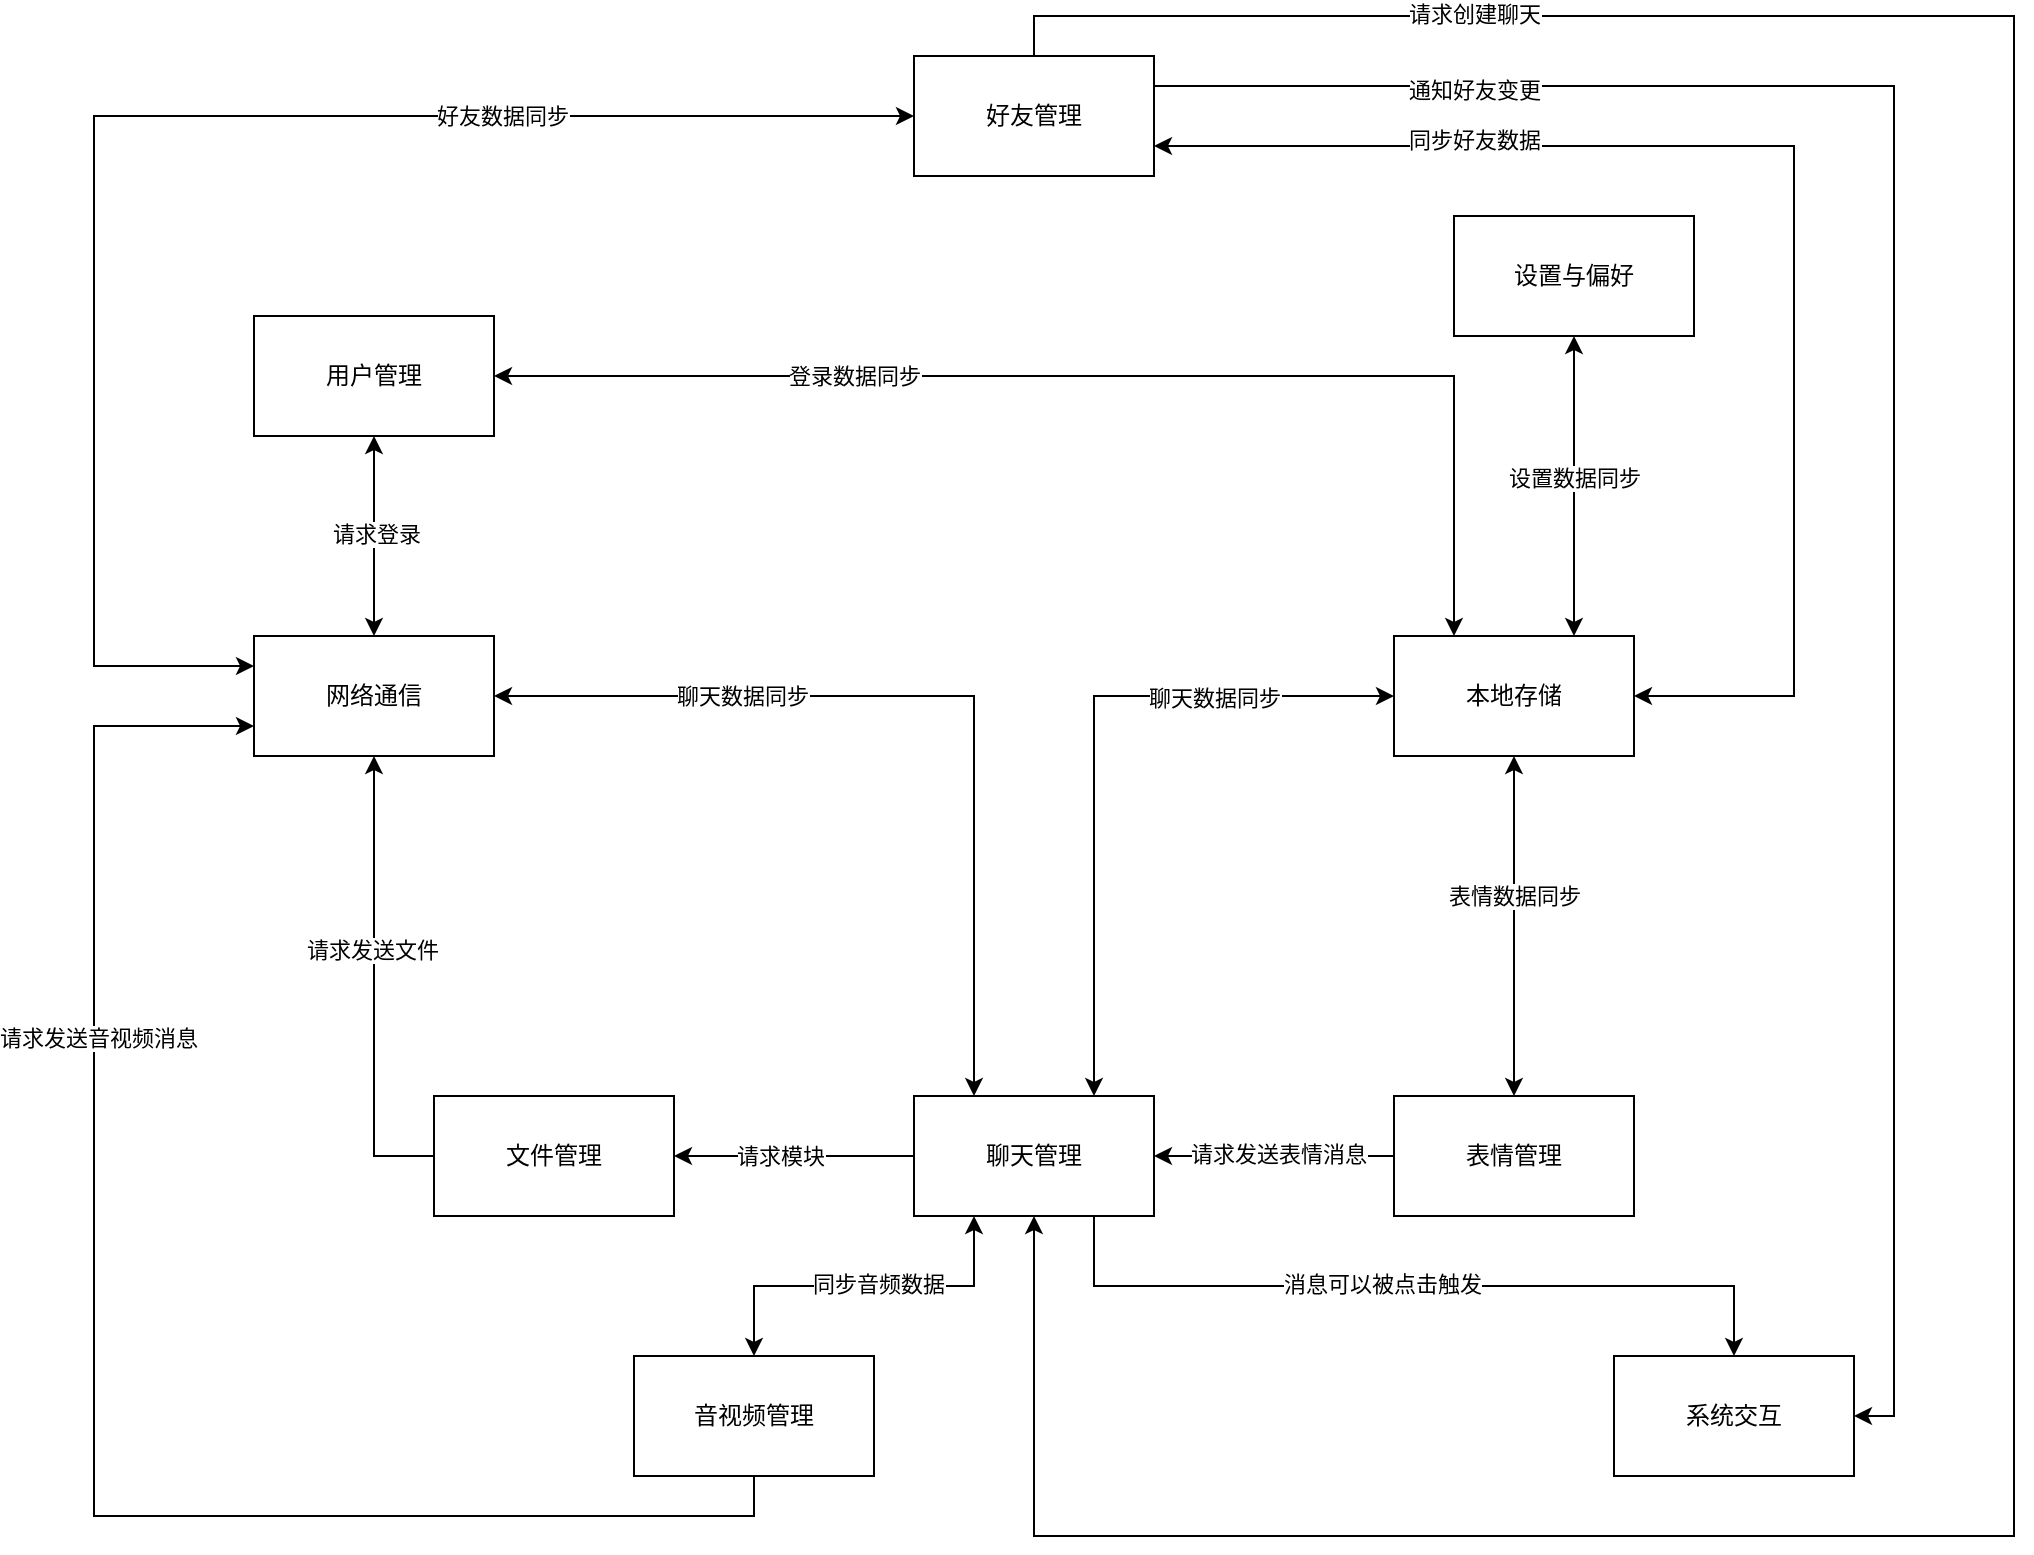 <mxfile version="24.6.4" type="device">
  <diagram name="第 1 页" id="fjEhJfBP0nZgCQH0t7_y">
    <mxGraphModel dx="1551" dy="1597" grid="1" gridSize="10" guides="1" tooltips="1" connect="1" arrows="1" fold="1" page="1" pageScale="1" pageWidth="827" pageHeight="1169" math="0" shadow="0">
      <root>
        <mxCell id="0" />
        <mxCell id="1" parent="0" />
        <mxCell id="bN0t6ZyWwbtdrxLPAICQ-1" value="网络通信" style="rounded=0;whiteSpace=wrap;html=1;" parent="1" vertex="1">
          <mxGeometry x="-180" y="110" width="120" height="60" as="geometry" />
        </mxCell>
        <mxCell id="bN0t6ZyWwbtdrxLPAICQ-10" style="edgeStyle=orthogonalEdgeStyle;rounded=0;orthogonalLoop=1;jettySize=auto;html=1;exitX=0.75;exitY=0;exitDx=0;exitDy=0;entryX=0;entryY=0.5;entryDx=0;entryDy=0;endArrow=classic;endFill=1;strokeColor=default;startArrow=classic;startFill=1;" parent="1" source="bN0t6ZyWwbtdrxLPAICQ-2" target="bN0t6ZyWwbtdrxLPAICQ-5" edge="1">
          <mxGeometry relative="1" as="geometry">
            <Array as="points">
              <mxPoint x="240" y="140" />
            </Array>
          </mxGeometry>
        </mxCell>
        <mxCell id="bN0t6ZyWwbtdrxLPAICQ-19" value="聊天数据同步" style="edgeLabel;html=1;align=center;verticalAlign=middle;resizable=0;points=[];" parent="bN0t6ZyWwbtdrxLPAICQ-10" vertex="1" connectable="0">
          <mxGeometry x="0.089" y="3" relative="1" as="geometry">
            <mxPoint x="63" y="-9" as="offset" />
          </mxGeometry>
        </mxCell>
        <mxCell id="bN0t6ZyWwbtdrxLPAICQ-13" style="edgeStyle=orthogonalEdgeStyle;rounded=0;orthogonalLoop=1;jettySize=auto;html=1;exitX=0.25;exitY=0;exitDx=0;exitDy=0;entryX=1;entryY=0.5;entryDx=0;entryDy=0;endArrow=classic;endFill=1;startArrow=classic;startFill=1;" parent="1" source="bN0t6ZyWwbtdrxLPAICQ-2" target="bN0t6ZyWwbtdrxLPAICQ-1" edge="1">
          <mxGeometry relative="1" as="geometry" />
        </mxCell>
        <mxCell id="Q_2yW_yN46YmQA-kIIIj-2" value="聊天数据同步" style="edgeLabel;html=1;align=center;verticalAlign=middle;resizable=0;points=[];" parent="bN0t6ZyWwbtdrxLPAICQ-13" vertex="1" connectable="0">
          <mxGeometry x="0.439" relative="1" as="geometry">
            <mxPoint as="offset" />
          </mxGeometry>
        </mxCell>
        <mxCell id="bN0t6ZyWwbtdrxLPAICQ-32" style="edgeStyle=orthogonalEdgeStyle;rounded=0;orthogonalLoop=1;jettySize=auto;html=1;exitX=0.25;exitY=1;exitDx=0;exitDy=0;entryX=0.5;entryY=0;entryDx=0;entryDy=0;startArrow=classic;startFill=1;" parent="1" source="bN0t6ZyWwbtdrxLPAICQ-2" target="bN0t6ZyWwbtdrxLPAICQ-3" edge="1">
          <mxGeometry relative="1" as="geometry" />
        </mxCell>
        <mxCell id="bN0t6ZyWwbtdrxLPAICQ-35" value="同步音频数据" style="edgeLabel;html=1;align=center;verticalAlign=middle;resizable=0;points=[];" parent="bN0t6ZyWwbtdrxLPAICQ-32" vertex="1" connectable="0">
          <mxGeometry x="-0.074" y="-1" relative="1" as="geometry">
            <mxPoint as="offset" />
          </mxGeometry>
        </mxCell>
        <mxCell id="bN0t6ZyWwbtdrxLPAICQ-34" style="edgeStyle=orthogonalEdgeStyle;rounded=0;orthogonalLoop=1;jettySize=auto;html=1;exitX=0;exitY=0.5;exitDx=0;exitDy=0;" parent="1" source="bN0t6ZyWwbtdrxLPAICQ-2" target="bN0t6ZyWwbtdrxLPAICQ-4" edge="1">
          <mxGeometry relative="1" as="geometry" />
        </mxCell>
        <mxCell id="bN0t6ZyWwbtdrxLPAICQ-41" value="请求模块" style="edgeLabel;html=1;align=center;verticalAlign=middle;resizable=0;points=[];" parent="bN0t6ZyWwbtdrxLPAICQ-34" vertex="1" connectable="0">
          <mxGeometry x="0.119" relative="1" as="geometry">
            <mxPoint as="offset" />
          </mxGeometry>
        </mxCell>
        <mxCell id="bN0t6ZyWwbtdrxLPAICQ-43" style="edgeStyle=orthogonalEdgeStyle;rounded=0;orthogonalLoop=1;jettySize=auto;html=1;exitX=0.75;exitY=1;exitDx=0;exitDy=0;entryX=0.5;entryY=0;entryDx=0;entryDy=0;" parent="1" source="bN0t6ZyWwbtdrxLPAICQ-2" target="bN0t6ZyWwbtdrxLPAICQ-42" edge="1">
          <mxGeometry relative="1" as="geometry" />
        </mxCell>
        <mxCell id="bN0t6ZyWwbtdrxLPAICQ-44" value="消息可以被点击触发" style="edgeLabel;html=1;align=center;verticalAlign=middle;resizable=0;points=[];" parent="bN0t6ZyWwbtdrxLPAICQ-43" vertex="1" connectable="0">
          <mxGeometry x="-0.083" y="1" relative="1" as="geometry">
            <mxPoint as="offset" />
          </mxGeometry>
        </mxCell>
        <mxCell id="bN0t6ZyWwbtdrxLPAICQ-2" value="聊天管理" style="rounded=0;whiteSpace=wrap;html=1;" parent="1" vertex="1">
          <mxGeometry x="150" y="340" width="120" height="60" as="geometry" />
        </mxCell>
        <mxCell id="bN0t6ZyWwbtdrxLPAICQ-14" style="edgeStyle=orthogonalEdgeStyle;rounded=0;orthogonalLoop=1;jettySize=auto;html=1;exitX=0.5;exitY=1;exitDx=0;exitDy=0;entryX=0;entryY=0.75;entryDx=0;entryDy=0;" parent="1" source="bN0t6ZyWwbtdrxLPAICQ-3" target="bN0t6ZyWwbtdrxLPAICQ-1" edge="1">
          <mxGeometry relative="1" as="geometry">
            <Array as="points">
              <mxPoint x="70" y="550" />
              <mxPoint x="-260" y="550" />
              <mxPoint x="-260" y="155" />
            </Array>
          </mxGeometry>
        </mxCell>
        <mxCell id="bN0t6ZyWwbtdrxLPAICQ-15" value="请求发送音视频消息" style="edgeLabel;html=1;align=center;verticalAlign=middle;resizable=0;points=[];" parent="bN0t6ZyWwbtdrxLPAICQ-14" vertex="1" connectable="0">
          <mxGeometry x="0.429" y="-2" relative="1" as="geometry">
            <mxPoint as="offset" />
          </mxGeometry>
        </mxCell>
        <mxCell id="bN0t6ZyWwbtdrxLPAICQ-3" value="音视频管理" style="rounded=0;whiteSpace=wrap;html=1;" parent="1" vertex="1">
          <mxGeometry x="10" y="470" width="120" height="60" as="geometry" />
        </mxCell>
        <mxCell id="bN0t6ZyWwbtdrxLPAICQ-24" style="edgeStyle=orthogonalEdgeStyle;rounded=0;orthogonalLoop=1;jettySize=auto;html=1;exitX=0;exitY=0.5;exitDx=0;exitDy=0;entryX=0.5;entryY=1;entryDx=0;entryDy=0;" parent="1" source="bN0t6ZyWwbtdrxLPAICQ-4" target="bN0t6ZyWwbtdrxLPAICQ-1" edge="1">
          <mxGeometry relative="1" as="geometry" />
        </mxCell>
        <mxCell id="bN0t6ZyWwbtdrxLPAICQ-38" value="请求发送文件" style="edgeLabel;html=1;align=center;verticalAlign=middle;resizable=0;points=[];" parent="bN0t6ZyWwbtdrxLPAICQ-24" vertex="1" connectable="0">
          <mxGeometry x="0.155" y="1" relative="1" as="geometry">
            <mxPoint as="offset" />
          </mxGeometry>
        </mxCell>
        <mxCell id="bN0t6ZyWwbtdrxLPAICQ-4" value="文件管理" style="rounded=0;whiteSpace=wrap;html=1;" parent="1" vertex="1">
          <mxGeometry x="-90" y="340" width="120" height="60" as="geometry" />
        </mxCell>
        <mxCell id="bN0t6ZyWwbtdrxLPAICQ-5" value="本地存储" style="rounded=0;whiteSpace=wrap;html=1;" parent="1" vertex="1">
          <mxGeometry x="390" y="110" width="120" height="60" as="geometry" />
        </mxCell>
        <mxCell id="bN0t6ZyWwbtdrxLPAICQ-9" style="edgeStyle=orthogonalEdgeStyle;rounded=0;orthogonalLoop=1;jettySize=auto;html=1;exitX=0;exitY=0.5;exitDx=0;exitDy=0;entryX=1;entryY=0.5;entryDx=0;entryDy=0;" parent="1" source="bN0t6ZyWwbtdrxLPAICQ-6" target="bN0t6ZyWwbtdrxLPAICQ-2" edge="1">
          <mxGeometry relative="1" as="geometry" />
        </mxCell>
        <mxCell id="bN0t6ZyWwbtdrxLPAICQ-20" value="请求发送表情消息" style="edgeLabel;html=1;align=center;verticalAlign=middle;resizable=0;points=[];" parent="bN0t6ZyWwbtdrxLPAICQ-9" vertex="1" connectable="0">
          <mxGeometry x="-0.025" y="-1" relative="1" as="geometry">
            <mxPoint as="offset" />
          </mxGeometry>
        </mxCell>
        <mxCell id="bN0t6ZyWwbtdrxLPAICQ-59" style="edgeStyle=orthogonalEdgeStyle;rounded=0;orthogonalLoop=1;jettySize=auto;html=1;entryX=0.5;entryY=1;entryDx=0;entryDy=0;endArrow=classic;endFill=1;exitX=0.5;exitY=0;exitDx=0;exitDy=0;startArrow=classic;startFill=1;" parent="1" source="bN0t6ZyWwbtdrxLPAICQ-6" target="bN0t6ZyWwbtdrxLPAICQ-5" edge="1">
          <mxGeometry relative="1" as="geometry">
            <mxPoint x="450" y="330" as="sourcePoint" />
          </mxGeometry>
        </mxCell>
        <mxCell id="bN0t6ZyWwbtdrxLPAICQ-61" value="表情数据同步" style="edgeLabel;html=1;align=center;verticalAlign=middle;resizable=0;points=[];" parent="bN0t6ZyWwbtdrxLPAICQ-59" vertex="1" connectable="0">
          <mxGeometry x="0.169" relative="1" as="geometry">
            <mxPoint y="-1" as="offset" />
          </mxGeometry>
        </mxCell>
        <mxCell id="bN0t6ZyWwbtdrxLPAICQ-6" value="表情管理" style="rounded=0;whiteSpace=wrap;html=1;" parent="1" vertex="1">
          <mxGeometry x="390" y="340" width="120" height="60" as="geometry" />
        </mxCell>
        <mxCell id="bN0t6ZyWwbtdrxLPAICQ-42" value="系统交互" style="rounded=0;whiteSpace=wrap;html=1;" parent="1" vertex="1">
          <mxGeometry x="500" y="470" width="120" height="60" as="geometry" />
        </mxCell>
        <mxCell id="bN0t6ZyWwbtdrxLPAICQ-53" style="edgeStyle=orthogonalEdgeStyle;rounded=0;orthogonalLoop=1;jettySize=auto;html=1;exitX=0.5;exitY=1;exitDx=0;exitDy=0;entryX=0.75;entryY=0;entryDx=0;entryDy=0;endArrow=classic;endFill=1;startArrow=classic;startFill=1;" parent="1" source="bN0t6ZyWwbtdrxLPAICQ-47" target="bN0t6ZyWwbtdrxLPAICQ-5" edge="1">
          <mxGeometry relative="1" as="geometry" />
        </mxCell>
        <mxCell id="bN0t6ZyWwbtdrxLPAICQ-55" value="设置数据同步" style="edgeLabel;html=1;align=center;verticalAlign=middle;resizable=0;points=[];" parent="bN0t6ZyWwbtdrxLPAICQ-53" vertex="1" connectable="0">
          <mxGeometry x="-0.169" relative="1" as="geometry">
            <mxPoint y="8" as="offset" />
          </mxGeometry>
        </mxCell>
        <mxCell id="bN0t6ZyWwbtdrxLPAICQ-47" value="设置与偏好" style="rounded=0;whiteSpace=wrap;html=1;" parent="1" vertex="1">
          <mxGeometry x="420" y="-100" width="120" height="60" as="geometry" />
        </mxCell>
        <mxCell id="bN0t6ZyWwbtdrxLPAICQ-63" style="edgeStyle=orthogonalEdgeStyle;rounded=0;orthogonalLoop=1;jettySize=auto;html=1;exitX=0.5;exitY=1;exitDx=0;exitDy=0;entryX=0.5;entryY=0;entryDx=0;entryDy=0;endArrow=classic;endFill=1;startArrow=classic;startFill=1;" parent="1" source="bN0t6ZyWwbtdrxLPAICQ-62" target="bN0t6ZyWwbtdrxLPAICQ-1" edge="1">
          <mxGeometry relative="1" as="geometry" />
        </mxCell>
        <mxCell id="bN0t6ZyWwbtdrxLPAICQ-64" value="请求登录" style="edgeLabel;html=1;align=center;verticalAlign=middle;resizable=0;points=[];" parent="bN0t6ZyWwbtdrxLPAICQ-63" vertex="1" connectable="0">
          <mxGeometry x="-0.033" y="1" relative="1" as="geometry">
            <mxPoint as="offset" />
          </mxGeometry>
        </mxCell>
        <mxCell id="bN0t6ZyWwbtdrxLPAICQ-66" style="edgeStyle=orthogonalEdgeStyle;rounded=0;orthogonalLoop=1;jettySize=auto;html=1;exitX=1;exitY=0.5;exitDx=0;exitDy=0;entryX=0.25;entryY=0;entryDx=0;entryDy=0;endArrow=classic;endFill=1;startArrow=classic;startFill=1;" parent="1" source="bN0t6ZyWwbtdrxLPAICQ-62" target="bN0t6ZyWwbtdrxLPAICQ-5" edge="1">
          <mxGeometry relative="1" as="geometry" />
        </mxCell>
        <mxCell id="bN0t6ZyWwbtdrxLPAICQ-67" value="登录数据同步" style="edgeLabel;html=1;align=center;verticalAlign=middle;resizable=0;points=[];" parent="bN0t6ZyWwbtdrxLPAICQ-66" vertex="1" connectable="0">
          <mxGeometry x="-0.219" y="2" relative="1" as="geometry">
            <mxPoint x="-58" y="2" as="offset" />
          </mxGeometry>
        </mxCell>
        <mxCell id="bN0t6ZyWwbtdrxLPAICQ-62" value="用户管理" style="rounded=0;whiteSpace=wrap;html=1;" parent="1" vertex="1">
          <mxGeometry x="-180" y="-50" width="120" height="60" as="geometry" />
        </mxCell>
        <mxCell id="bN0t6ZyWwbtdrxLPAICQ-75" style="edgeStyle=orthogonalEdgeStyle;rounded=0;orthogonalLoop=1;jettySize=auto;html=1;exitX=0;exitY=0.5;exitDx=0;exitDy=0;entryX=0;entryY=0.25;entryDx=0;entryDy=0;endArrow=classic;endFill=1;startArrow=classic;startFill=1;" parent="1" source="bN0t6ZyWwbtdrxLPAICQ-71" target="bN0t6ZyWwbtdrxLPAICQ-1" edge="1">
          <mxGeometry relative="1" as="geometry">
            <Array as="points">
              <mxPoint x="-260" y="-150" />
              <mxPoint x="-260" y="125" />
            </Array>
          </mxGeometry>
        </mxCell>
        <mxCell id="bN0t6ZyWwbtdrxLPAICQ-76" value="好友数据同步" style="edgeLabel;html=1;align=center;verticalAlign=middle;resizable=0;points=[];" parent="bN0t6ZyWwbtdrxLPAICQ-75" vertex="1" connectable="0">
          <mxGeometry x="-0.461" relative="1" as="geometry">
            <mxPoint as="offset" />
          </mxGeometry>
        </mxCell>
        <mxCell id="bN0t6ZyWwbtdrxLPAICQ-77" style="edgeStyle=orthogonalEdgeStyle;rounded=0;orthogonalLoop=1;jettySize=auto;html=1;exitX=1;exitY=0.75;exitDx=0;exitDy=0;entryX=1;entryY=0.5;entryDx=0;entryDy=0;endArrow=classic;endFill=1;startArrow=classic;startFill=1;" parent="1" source="bN0t6ZyWwbtdrxLPAICQ-71" target="bN0t6ZyWwbtdrxLPAICQ-5" edge="1">
          <mxGeometry relative="1" as="geometry">
            <Array as="points">
              <mxPoint x="590" y="-135" />
              <mxPoint x="590" y="140" />
            </Array>
          </mxGeometry>
        </mxCell>
        <mxCell id="bN0t6ZyWwbtdrxLPAICQ-78" value="同步好友数据" style="edgeLabel;html=1;align=center;verticalAlign=middle;resizable=0;points=[];" parent="bN0t6ZyWwbtdrxLPAICQ-77" vertex="1" connectable="0">
          <mxGeometry x="-0.526" y="3" relative="1" as="geometry">
            <mxPoint as="offset" />
          </mxGeometry>
        </mxCell>
        <mxCell id="bN0t6ZyWwbtdrxLPAICQ-79" style="edgeStyle=orthogonalEdgeStyle;rounded=0;orthogonalLoop=1;jettySize=auto;html=1;exitX=1;exitY=0.25;exitDx=0;exitDy=0;entryX=1;entryY=0.5;entryDx=0;entryDy=0;" parent="1" source="bN0t6ZyWwbtdrxLPAICQ-71" target="bN0t6ZyWwbtdrxLPAICQ-42" edge="1">
          <mxGeometry relative="1" as="geometry" />
        </mxCell>
        <mxCell id="bN0t6ZyWwbtdrxLPAICQ-80" value="通知好友变更" style="edgeLabel;html=1;align=center;verticalAlign=middle;resizable=0;points=[];" parent="bN0t6ZyWwbtdrxLPAICQ-79" vertex="1" connectable="0">
          <mxGeometry x="-0.703" y="-2" relative="1" as="geometry">
            <mxPoint x="3" as="offset" />
          </mxGeometry>
        </mxCell>
        <mxCell id="UJu6GkZddEfuNSULF59j-6" style="edgeStyle=orthogonalEdgeStyle;rounded=0;orthogonalLoop=1;jettySize=auto;html=1;exitX=0.5;exitY=0;exitDx=0;exitDy=0;entryX=0.5;entryY=1;entryDx=0;entryDy=0;" parent="1" source="bN0t6ZyWwbtdrxLPAICQ-71" target="bN0t6ZyWwbtdrxLPAICQ-2" edge="1">
          <mxGeometry relative="1" as="geometry">
            <Array as="points">
              <mxPoint x="210" y="-200" />
              <mxPoint x="700" y="-200" />
              <mxPoint x="700" y="560" />
              <mxPoint x="210" y="560" />
            </Array>
          </mxGeometry>
        </mxCell>
        <mxCell id="UJu6GkZddEfuNSULF59j-7" value="请求创建聊天" style="edgeLabel;html=1;align=center;verticalAlign=middle;resizable=0;points=[];" parent="UJu6GkZddEfuNSULF59j-6" vertex="1" connectable="0">
          <mxGeometry x="-0.75" y="1" relative="1" as="geometry">
            <mxPoint as="offset" />
          </mxGeometry>
        </mxCell>
        <mxCell id="bN0t6ZyWwbtdrxLPAICQ-71" value="好友管理" style="rounded=0;whiteSpace=wrap;html=1;" parent="1" vertex="1">
          <mxGeometry x="150" y="-180" width="120" height="60" as="geometry" />
        </mxCell>
      </root>
    </mxGraphModel>
  </diagram>
</mxfile>

